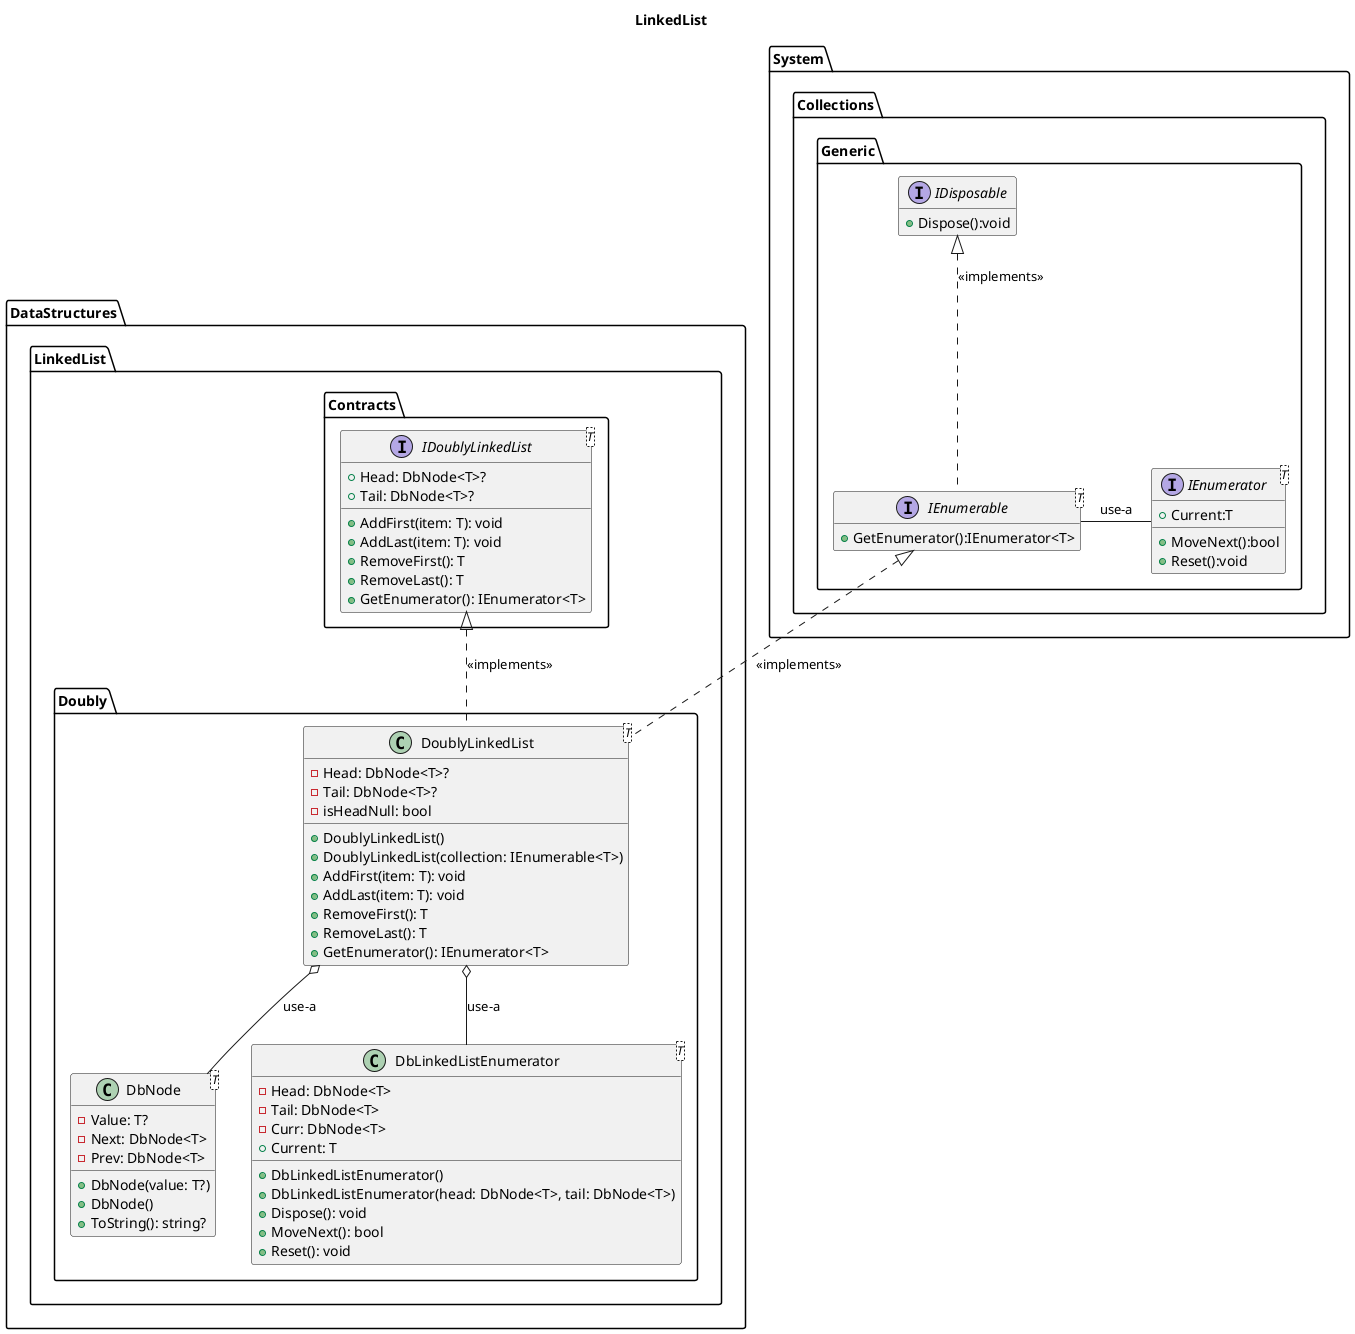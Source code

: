 @startuml LinkedList
title LinkedList
namespace DataStructures.LinkedList.Doubly {
    class DbNode<T> {
        - Value: T?
        - Next: DbNode<T>
        - Prev: DbNode<T>
        + DbNode(value: T?)
        + DbNode()
        + ToString(): string?
    }

    class DbLinkedListEnumerator<T> {
        - Head: DbNode<T>
        - Tail: DbNode<T>
        - Curr: DbNode<T>
        + DbLinkedListEnumerator()
        + DbLinkedListEnumerator(head: DbNode<T>, tail: DbNode<T>)
        + Current: T
        + Dispose(): void
        + MoveNext(): bool
        + Reset(): void
    }

    class DoublyLinkedList<T> {
        - Head: DbNode<T>?
        - Tail: DbNode<T>?
        - isHeadNull: bool
        + DoublyLinkedList()
        + DoublyLinkedList(collection: IEnumerable<T>)
        + AddFirst(item: T): void
        + AddLast(item: T): void
        + RemoveFirst(): T
        + RemoveLast(): T
        + GetEnumerator(): IEnumerator<T>
    }
   
}

namespace DataStructures.LinkedList.Contracts {

    interface IDoublyLinkedList<T> {
    + Head: DbNode<T>?
    + Tail: DbNode<T>?
    + AddFirst(item: T): void
    + AddLast(item: T): void
    + RemoveFirst(): T
    + RemoveLast(): T
    + GetEnumerator(): IEnumerator<T>
    }
  
}

namespace System.Collections.Generic {
    interface IEnumerable<T> {
        +GetEnumerator():IEnumerator<T>
    }
    
    interface IEnumerator<T> {
        +Current:T
        +MoveNext():bool
        +Reset():void
    }
    
    interface IDisposable {
        +Dispose():void
    }
}

DataStructures.LinkedList.Doubly.DoublyLinkedList .up.|> DataStructures.LinkedList.Contracts.IDoublyLinkedList : "<<implements>>"
DataStructures.LinkedList.Doubly.DoublyLinkedList o-- DataStructures.LinkedList.Doubly.DbNode : "use-a"
DataStructures.LinkedList.Doubly.DoublyLinkedList o-- DataStructures.LinkedList.Doubly.DbLinkedListEnumerator : "use-a"
DataStructures.LinkedList.Doubly.DoublyLinkedList .up.|> System.Collections.Generic.IEnumerable : "<<implements>>"

System.Collections.Generic.IEnumerable - System.Collections.Generic.IEnumerator : "use-a"
System.Collections.Generic.IEnumerable .up.|> System.Collections.Generic.IDisposable : "<<implements>>"

hide empty members

@enduml
